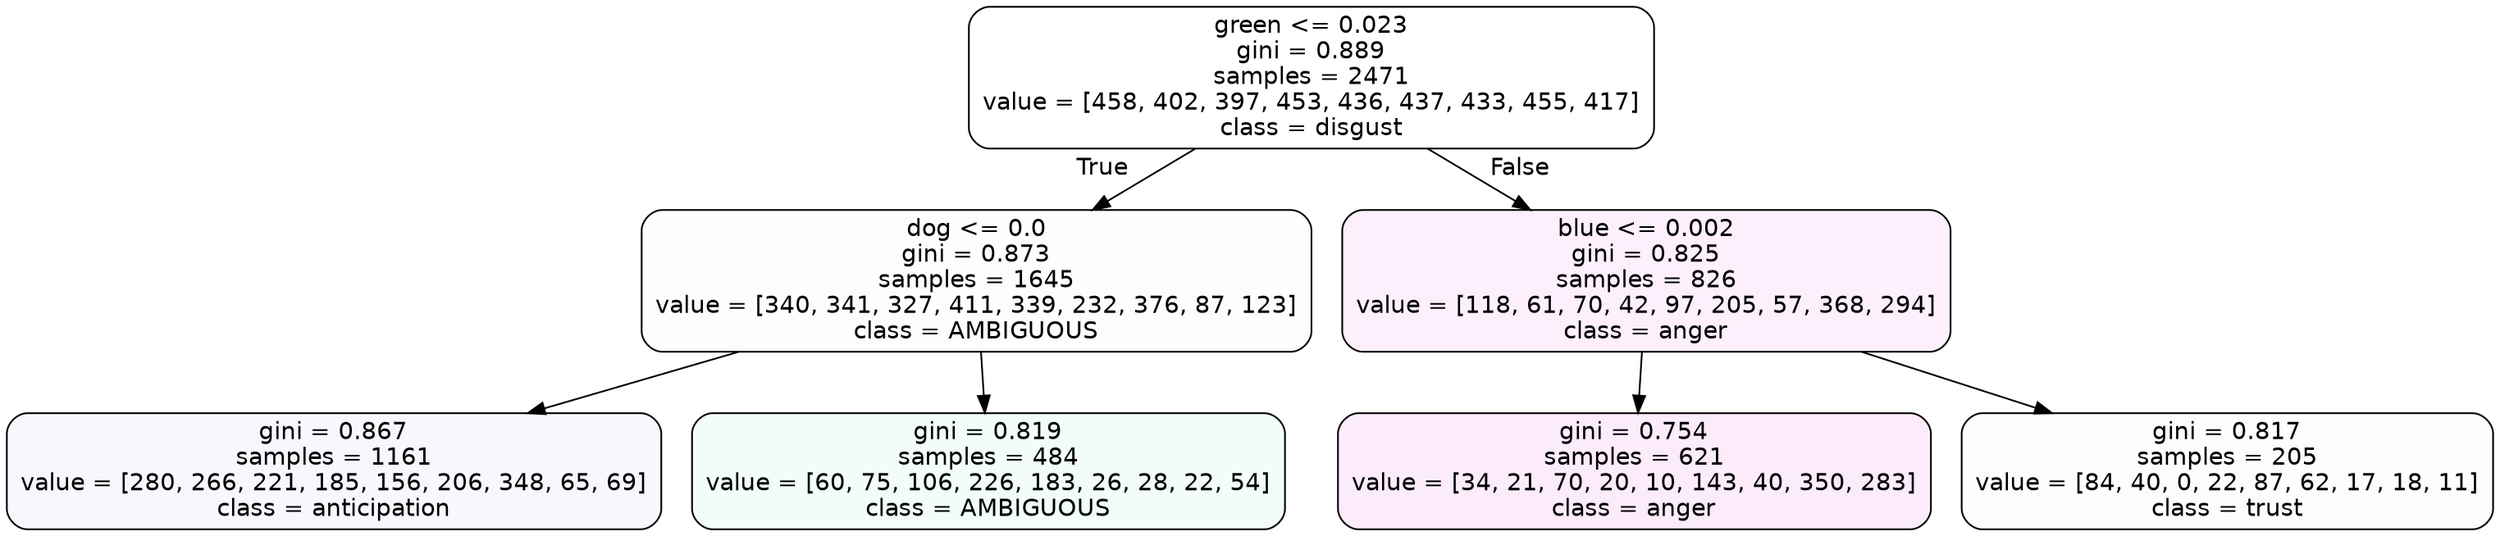 digraph Tree {
node [shape=box, style="filled, rounded", color="black", fontname=helvetica] ;
edge [fontname=helvetica] ;
0 [label="green <= 0.023\ngini = 0.889\nsamples = 2471\nvalue = [458, 402, 397, 453, 436, 437, 433, 455, 417]\nclass = disgust", fillcolor="#e5813900"] ;
1 [label="dog <= 0.0\ngini = 0.873\nsamples = 1645\nvalue = [340, 341, 327, 411, 339, 232, 376, 87, 123]\nclass = AMBIGUOUS", fillcolor="#39e58104"] ;
0 -> 1 [labeldistance=2.5, labelangle=45, headlabel="True"] ;
2 [label="gini = 0.867\nsamples = 1161\nvalue = [280, 266, 221, 185, 156, 206, 348, 65, 69]\nclass = anticipation", fillcolor="#8139e50b"] ;
1 -> 2 ;
3 [label="gini = 0.819\nsamples = 484\nvalue = [60, 75, 106, 226, 183, 26, 28, 22, 54]\nclass = AMBIGUOUS", fillcolor="#39e58112"] ;
1 -> 3 ;
4 [label="blue <= 0.002\ngini = 0.825\nsamples = 826\nvalue = [118, 61, 70, 42, 97, 205, 57, 368, 294]\nclass = anger", fillcolor="#e539d713"] ;
0 -> 4 [labeldistance=2.5, labelangle=-45, headlabel="False"] ;
5 [label="gini = 0.754\nsamples = 621\nvalue = [34, 21, 70, 20, 10, 143, 40, 350, 283]\nclass = anger", fillcolor="#e539d719"] ;
4 -> 5 ;
6 [label="gini = 0.817\nsamples = 205\nvalue = [84, 40, 0, 22, 87, 62, 17, 18, 11]\nclass = trust", fillcolor="#39d7e503"] ;
4 -> 6 ;
}